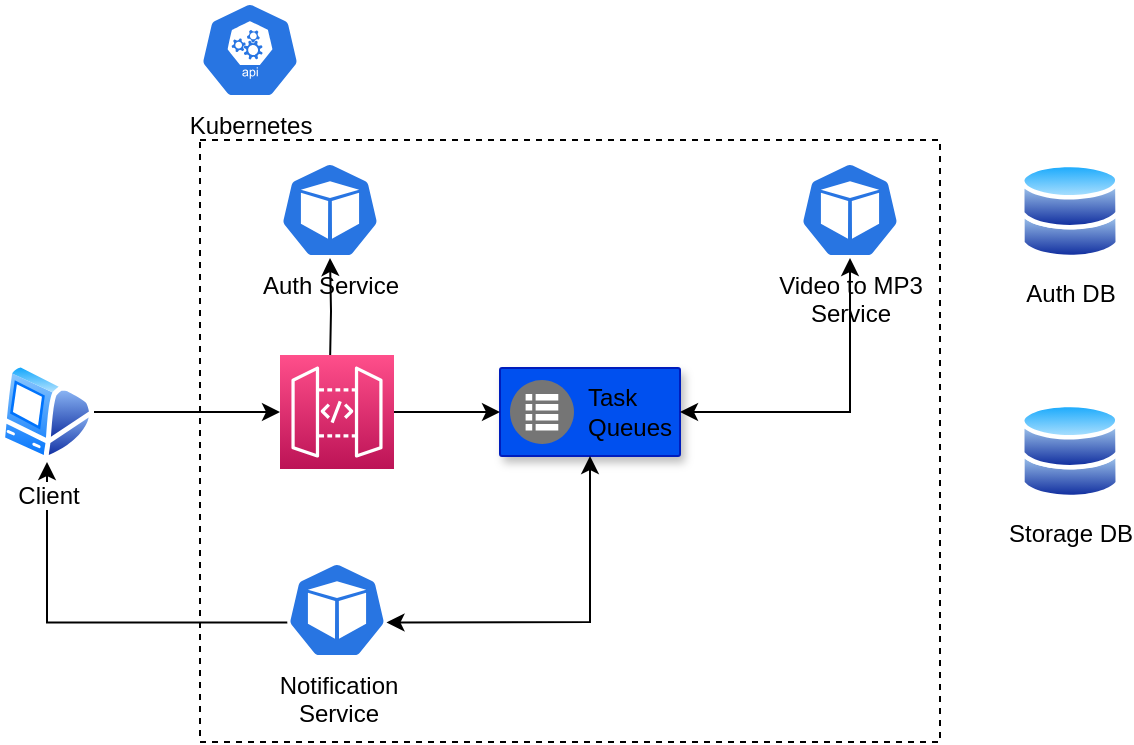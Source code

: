 <mxfile version="21.6.8" type="device">
  <diagram name="Page-1" id="0K9R-j6nXtsRtQzF9dDN">
    <mxGraphModel dx="928" dy="856" grid="1" gridSize="10" guides="1" tooltips="1" connect="1" arrows="1" fold="1" page="1" pageScale="1" pageWidth="827" pageHeight="1169" math="0" shadow="0">
      <root>
        <mxCell id="0" />
        <mxCell id="1" parent="0" />
        <mxCell id="DqSnmGuMtOkyiamzrbtm-21" value="" style="rounded=0;whiteSpace=wrap;html=1;dashed=1;" vertex="1" parent="1">
          <mxGeometry x="130" y="179" width="370" height="301" as="geometry" />
        </mxCell>
        <mxCell id="DqSnmGuMtOkyiamzrbtm-2" value="Auth Service" style="sketch=0;html=1;dashed=0;whitespace=wrap;fillColor=#2875E2;strokeColor=#ffffff;points=[[0.005,0.63,0],[0.1,0.2,0],[0.9,0.2,0],[0.5,0,0],[0.995,0.63,0],[0.72,0.99,0],[0.5,1,0],[0.28,0.99,0]];verticalLabelPosition=bottom;align=center;verticalAlign=top;shape=mxgraph.kubernetes.icon;prIcon=pod" vertex="1" parent="1">
          <mxGeometry x="170" y="190" width="50" height="48" as="geometry" />
        </mxCell>
        <mxCell id="DqSnmGuMtOkyiamzrbtm-14" style="edgeStyle=orthogonalEdgeStyle;rounded=0;orthogonalLoop=1;jettySize=auto;html=1;entryX=0.5;entryY=1;entryDx=0;entryDy=0;exitX=0.005;exitY=0.63;exitDx=0;exitDy=0;exitPerimeter=0;" edge="1" parent="1" source="DqSnmGuMtOkyiamzrbtm-3" target="DqSnmGuMtOkyiamzrbtm-7">
          <mxGeometry relative="1" as="geometry" />
        </mxCell>
        <mxCell id="DqSnmGuMtOkyiamzrbtm-3" value="Notification&lt;br&gt;Service" style="sketch=0;html=1;dashed=0;whitespace=wrap;fillColor=#2875E2;strokeColor=#ffffff;points=[[0.005,0.63,0],[0.1,0.2,0],[0.9,0.2,0],[0.5,0,0],[0.995,0.63,0],[0.72,0.99,0],[0.5,1,0],[0.28,0.99,0]];verticalLabelPosition=bottom;align=center;verticalAlign=top;shape=mxgraph.kubernetes.icon;prIcon=pod" vertex="1" parent="1">
          <mxGeometry x="173.5" y="390" width="50" height="48" as="geometry" />
        </mxCell>
        <mxCell id="DqSnmGuMtOkyiamzrbtm-4" value="Video to MP3&lt;br&gt;Service" style="sketch=0;html=1;dashed=0;whitespace=wrap;fillColor=#2875E2;strokeColor=#ffffff;points=[[0.005,0.63,0],[0.1,0.2,0],[0.9,0.2,0],[0.5,0,0],[0.995,0.63,0],[0.72,0.99,0],[0.5,1,0],[0.28,0.99,0]];verticalLabelPosition=bottom;align=center;verticalAlign=top;shape=mxgraph.kubernetes.icon;prIcon=pod" vertex="1" parent="1">
          <mxGeometry x="430" y="190" width="50" height="48" as="geometry" />
        </mxCell>
        <mxCell id="DqSnmGuMtOkyiamzrbtm-5" value="" style="strokeColor=#001DBC;shadow=1;strokeWidth=1;rounded=1;absoluteArcSize=1;arcSize=2;fillColor=#0050ef;fontColor=#ffffff;gradientColor=none;" vertex="1" parent="1">
          <mxGeometry x="280" y="293" width="90" height="44" as="geometry" />
        </mxCell>
        <mxCell id="DqSnmGuMtOkyiamzrbtm-6" value="Task&#xa;Queues" style="sketch=0;dashed=0;connectable=0;html=1;fillColor=#757575;strokeColor=none;shape=mxgraph.gcp2.task_queues;part=1;labelPosition=right;verticalLabelPosition=middle;align=left;verticalAlign=middle;spacingLeft=5;fontSize=12;" vertex="1" parent="DqSnmGuMtOkyiamzrbtm-5">
          <mxGeometry y="0.5" width="32" height="32" relative="1" as="geometry">
            <mxPoint x="5" y="-16" as="offset" />
          </mxGeometry>
        </mxCell>
        <mxCell id="DqSnmGuMtOkyiamzrbtm-12" style="edgeStyle=orthogonalEdgeStyle;rounded=0;orthogonalLoop=1;jettySize=auto;html=1;entryX=0;entryY=0.5;entryDx=0;entryDy=0;entryPerimeter=0;" edge="1" parent="1" source="DqSnmGuMtOkyiamzrbtm-7" target="DqSnmGuMtOkyiamzrbtm-23">
          <mxGeometry relative="1" as="geometry">
            <mxPoint x="171" y="315" as="targetPoint" />
          </mxGeometry>
        </mxCell>
        <mxCell id="DqSnmGuMtOkyiamzrbtm-7" value="Client" style="image;aspect=fixed;perimeter=ellipsePerimeter;html=1;align=center;shadow=0;dashed=0;spacingTop=3;image=img/lib/active_directory/mac_client.svg;" vertex="1" parent="1">
          <mxGeometry x="30" y="290" width="47" height="50" as="geometry" />
        </mxCell>
        <mxCell id="DqSnmGuMtOkyiamzrbtm-13" style="edgeStyle=orthogonalEdgeStyle;rounded=0;orthogonalLoop=1;jettySize=auto;html=1;exitX=0.5;exitY=0;exitDx=0;exitDy=0;exitPerimeter=0;entryX=0.5;entryY=1;entryDx=0;entryDy=0;entryPerimeter=0;" edge="1" parent="1" target="DqSnmGuMtOkyiamzrbtm-2">
          <mxGeometry relative="1" as="geometry">
            <mxPoint x="195" y="291" as="sourcePoint" />
          </mxGeometry>
        </mxCell>
        <mxCell id="DqSnmGuMtOkyiamzrbtm-17" style="edgeStyle=orthogonalEdgeStyle;rounded=0;orthogonalLoop=1;jettySize=auto;html=1;exitX=1;exitY=0.5;exitDx=0;exitDy=0;exitPerimeter=0;" edge="1" parent="1" source="DqSnmGuMtOkyiamzrbtm-23" target="DqSnmGuMtOkyiamzrbtm-5">
          <mxGeometry relative="1" as="geometry">
            <mxPoint x="219" y="315" as="sourcePoint" />
          </mxGeometry>
        </mxCell>
        <mxCell id="DqSnmGuMtOkyiamzrbtm-10" value="Auth DB" style="image;aspect=fixed;perimeter=ellipsePerimeter;html=1;align=center;shadow=0;dashed=0;spacingTop=3;image=img/lib/active_directory/databases.svg;" vertex="1" parent="1">
          <mxGeometry x="540" y="190" width="50" height="49" as="geometry" />
        </mxCell>
        <mxCell id="DqSnmGuMtOkyiamzrbtm-11" value="Storage DB" style="image;aspect=fixed;perimeter=ellipsePerimeter;html=1;align=center;shadow=0;dashed=0;spacingTop=3;image=img/lib/active_directory/databases.svg;" vertex="1" parent="1">
          <mxGeometry x="540" y="310" width="50" height="49" as="geometry" />
        </mxCell>
        <mxCell id="DqSnmGuMtOkyiamzrbtm-19" value="" style="endArrow=classic;startArrow=classic;html=1;rounded=0;entryX=0.5;entryY=1;entryDx=0;entryDy=0;exitX=0.995;exitY=0.63;exitDx=0;exitDy=0;exitPerimeter=0;" edge="1" parent="1" source="DqSnmGuMtOkyiamzrbtm-3" target="DqSnmGuMtOkyiamzrbtm-5">
          <mxGeometry width="50" height="50" relative="1" as="geometry">
            <mxPoint x="290" y="450" as="sourcePoint" />
            <mxPoint x="340" y="400" as="targetPoint" />
            <Array as="points">
              <mxPoint x="325" y="420" />
            </Array>
          </mxGeometry>
        </mxCell>
        <mxCell id="DqSnmGuMtOkyiamzrbtm-20" value="" style="endArrow=classic;startArrow=classic;html=1;rounded=0;entryX=0.5;entryY=1;entryDx=0;entryDy=0;exitX=1;exitY=0.5;exitDx=0;exitDy=0;entryPerimeter=0;" edge="1" parent="1" source="DqSnmGuMtOkyiamzrbtm-5" target="DqSnmGuMtOkyiamzrbtm-4">
          <mxGeometry width="50" height="50" relative="1" as="geometry">
            <mxPoint x="420" y="473" as="sourcePoint" />
            <mxPoint x="525" y="390" as="targetPoint" />
            <Array as="points">
              <mxPoint x="455" y="315" />
            </Array>
          </mxGeometry>
        </mxCell>
        <mxCell id="DqSnmGuMtOkyiamzrbtm-22" value="Kubernetes" style="sketch=0;html=1;dashed=0;whitespace=wrap;fillColor=#2875E2;strokeColor=#ffffff;points=[[0.005,0.63,0],[0.1,0.2,0],[0.9,0.2,0],[0.5,0,0],[0.995,0.63,0],[0.72,0.99,0],[0.5,1,0],[0.28,0.99,0]];verticalLabelPosition=bottom;align=center;verticalAlign=top;shape=mxgraph.kubernetes.icon;prIcon=api" vertex="1" parent="1">
          <mxGeometry x="130" y="110" width="50" height="48" as="geometry" />
        </mxCell>
        <mxCell id="DqSnmGuMtOkyiamzrbtm-23" value="&lt;font color=&quot;#ffffff&quot;&gt;API Gateway&lt;/font&gt;" style="sketch=0;points=[[0,0,0],[0.25,0,0],[0.5,0,0],[0.75,0,0],[1,0,0],[0,1,0],[0.25,1,0],[0.5,1,0],[0.75,1,0],[1,1,0],[0,0.25,0],[0,0.5,0],[0,0.75,0],[1,0.25,0],[1,0.5,0],[1,0.75,0]];outlineConnect=0;fontColor=#232F3E;gradientColor=#FF4F8B;gradientDirection=north;fillColor=#BC1356;strokeColor=#ffffff;dashed=0;verticalLabelPosition=bottom;verticalAlign=top;align=center;html=1;fontSize=12;fontStyle=0;aspect=fixed;shape=mxgraph.aws4.resourceIcon;resIcon=mxgraph.aws4.api_gateway;" vertex="1" parent="1">
          <mxGeometry x="170" y="286.5" width="57" height="57" as="geometry" />
        </mxCell>
      </root>
    </mxGraphModel>
  </diagram>
</mxfile>
